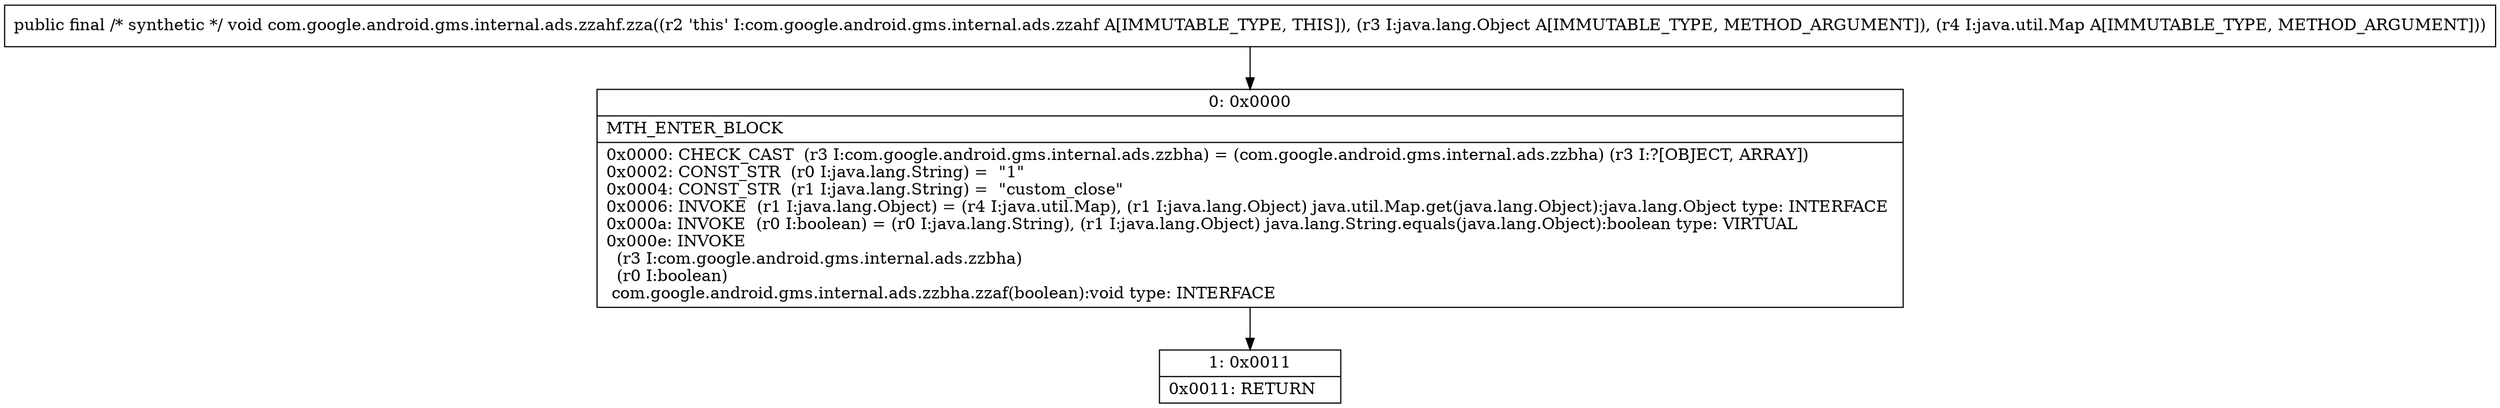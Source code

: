 digraph "CFG forcom.google.android.gms.internal.ads.zzahf.zza(Ljava\/lang\/Object;Ljava\/util\/Map;)V" {
Node_0 [shape=record,label="{0\:\ 0x0000|MTH_ENTER_BLOCK\l|0x0000: CHECK_CAST  (r3 I:com.google.android.gms.internal.ads.zzbha) = (com.google.android.gms.internal.ads.zzbha) (r3 I:?[OBJECT, ARRAY]) \l0x0002: CONST_STR  (r0 I:java.lang.String) =  \"1\" \l0x0004: CONST_STR  (r1 I:java.lang.String) =  \"custom_close\" \l0x0006: INVOKE  (r1 I:java.lang.Object) = (r4 I:java.util.Map), (r1 I:java.lang.Object) java.util.Map.get(java.lang.Object):java.lang.Object type: INTERFACE \l0x000a: INVOKE  (r0 I:boolean) = (r0 I:java.lang.String), (r1 I:java.lang.Object) java.lang.String.equals(java.lang.Object):boolean type: VIRTUAL \l0x000e: INVOKE  \l  (r3 I:com.google.android.gms.internal.ads.zzbha)\l  (r0 I:boolean)\l com.google.android.gms.internal.ads.zzbha.zzaf(boolean):void type: INTERFACE \l}"];
Node_1 [shape=record,label="{1\:\ 0x0011|0x0011: RETURN   \l}"];
MethodNode[shape=record,label="{public final \/* synthetic *\/ void com.google.android.gms.internal.ads.zzahf.zza((r2 'this' I:com.google.android.gms.internal.ads.zzahf A[IMMUTABLE_TYPE, THIS]), (r3 I:java.lang.Object A[IMMUTABLE_TYPE, METHOD_ARGUMENT]), (r4 I:java.util.Map A[IMMUTABLE_TYPE, METHOD_ARGUMENT])) }"];
MethodNode -> Node_0;
Node_0 -> Node_1;
}

